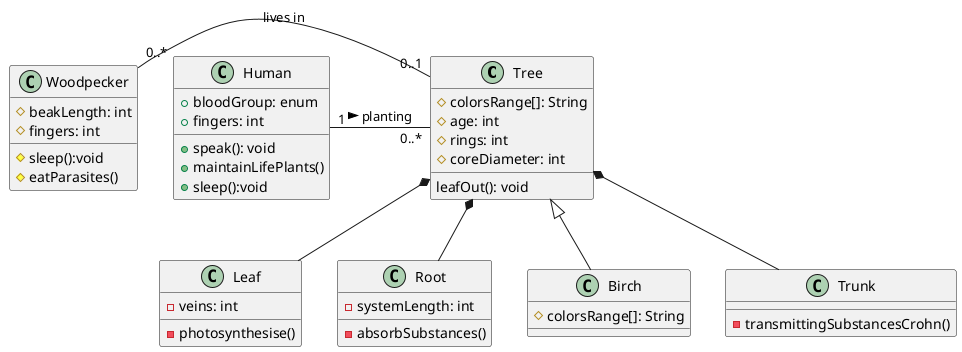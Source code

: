 @startuml
class           Tree {
  # colorsRange[]: String
  # age: int
  # rings: int
  # coreDiameter: int
  leafOut(): void
}
class           Human {
  + bloodGroup: enum
  + fingers: int
  + speak(): void
  + maintainLifePlants()
  + sleep():void
}

class           Leaf{
  - veins: int
  - photosynthesise()
}

class           Root{
  - systemLength: int
  - absorbSubstances()
}

class           Birch{
  # colorsRange[]: String

}

class           Trunk {
  - transmittingSubstancesCrohn()

}

class           Woodpecker {
  # beakLength: int
  # fingers: int
  # sleep():void
  # eatParasites()
}


Tree <|-- Birch
Tree *-- Trunk
Tree *-- Root
Tree *-- Leaf
Woodpecker "0..*" - "0..1" Tree: lives in
Human "1" - "0..*" Tree: planting >
@enduml
